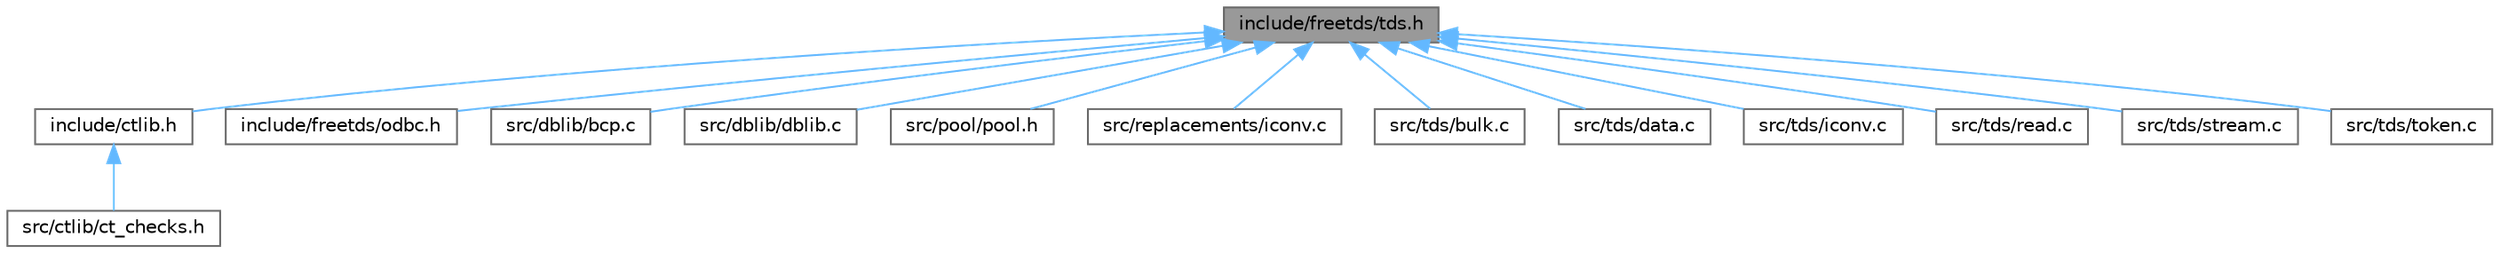 digraph "include/freetds/tds.h"
{
 // LATEX_PDF_SIZE
  bgcolor="transparent";
  edge [fontname=Helvetica,fontsize=10,labelfontname=Helvetica,labelfontsize=10];
  node [fontname=Helvetica,fontsize=10,shape=box,height=0.2,width=0.4];
  Node1 [id="Node000001",label="include/freetds/tds.h",height=0.2,width=0.4,color="gray40", fillcolor="grey60", style="filled", fontcolor="black",tooltip="Main include file for libtds."];
  Node1 -> Node2 [id="edge1_Node000001_Node000002",dir="back",color="steelblue1",style="solid",tooltip=" "];
  Node2 [id="Node000002",label="include/ctlib.h",height=0.2,width=0.4,color="grey40", fillcolor="white", style="filled",URL="$a00374_source.html",tooltip=" "];
  Node2 -> Node3 [id="edge2_Node000002_Node000003",dir="back",color="steelblue1",style="solid",tooltip=" "];
  Node3 [id="Node000003",label="src/ctlib/ct_checks.h",height=0.2,width=0.4,color="grey40", fillcolor="white", style="filled",URL="$a00071_source.html",tooltip=" "];
  Node1 -> Node4 [id="edge3_Node000001_Node000004",dir="back",color="steelblue1",style="solid",tooltip=" "];
  Node4 [id="Node000004",label="include/freetds/odbc.h",height=0.2,width=0.4,color="grey40", fillcolor="white", style="filled",URL="$a00404_source.html",tooltip=" "];
  Node1 -> Node5 [id="edge4_Node000001_Node000005",dir="back",color="steelblue1",style="solid",tooltip=" "];
  Node5 [id="Node000005",label="src/dblib/bcp.c",height=0.2,width=0.4,color="grey40", fillcolor="white", style="filled",URL="$a01452.html",tooltip="Implementation of db-lib bulk copy functions."];
  Node1 -> Node6 [id="edge5_Node000001_Node000006",dir="back",color="steelblue1",style="solid",tooltip=" "];
  Node6 [id="Node000006",label="src/dblib/dblib.c",height=0.2,width=0.4,color="grey40", fillcolor="white", style="filled",URL="$a00089.html",tooltip="Main implementation file for db-lib."];
  Node1 -> Node7 [id="edge6_Node000001_Node000007",dir="back",color="steelblue1",style="solid",tooltip=" "];
  Node7 [id="Node000007",label="src/pool/pool.h",height=0.2,width=0.4,color="grey40", fillcolor="white", style="filled",URL="$a00170_source.html",tooltip=" "];
  Node1 -> Node8 [id="edge7_Node000001_Node000008",dir="back",color="steelblue1",style="solid",tooltip=" "];
  Node8 [id="Node000008",label="src/replacements/iconv.c",height=0.2,width=0.4,color="grey40", fillcolor="white", style="filled",URL="$a01476.html",tooltip="This file implements a very simple iconv."];
  Node1 -> Node9 [id="edge8_Node000001_Node000009",dir="back",color="steelblue1",style="solid",tooltip=" "];
  Node9 [id="Node000009",label="src/tds/bulk.c",height=0.2,width=0.4,color="grey40", fillcolor="white", style="filled",URL="$a00251.html",tooltip="Handle bulk copy."];
  Node1 -> Node10 [id="edge9_Node000001_Node000010",dir="back",color="steelblue1",style="solid",tooltip=" "];
  Node10 [id="Node000010",label="src/tds/data.c",height=0.2,width=0.4,color="grey40", fillcolor="white", style="filled",URL="$a00260.html",tooltip="Handle different data handling from network."];
  Node1 -> Node11 [id="edge10_Node000001_Node000011",dir="back",color="steelblue1",style="solid",tooltip=" "];
  Node11 [id="Node000011",label="src/tds/iconv.c",height=0.2,width=0.4,color="grey40", fillcolor="white", style="filled",URL="$a01479.html",tooltip="Handle character conversions to/from server."];
  Node1 -> Node12 [id="edge11_Node000001_Node000012",dir="back",color="steelblue1",style="solid",tooltip=" "];
  Node12 [id="Node000012",label="src/tds/read.c",height=0.2,width=0.4,color="grey40", fillcolor="white", style="filled",URL="$a00296.html",tooltip="Grab data from TDS packets."];
  Node1 -> Node13 [id="edge12_Node000001_Node000013",dir="back",color="steelblue1",style="solid",tooltip=" "];
  Node13 [id="Node000013",label="src/tds/stream.c",height=0.2,width=0.4,color="grey40", fillcolor="white", style="filled",URL="$a01467.html",tooltip="Handle stream of data."];
  Node1 -> Node14 [id="edge13_Node000001_Node000014",dir="back",color="steelblue1",style="solid",tooltip=" "];
  Node14 [id="Node000014",label="src/tds/token.c",height=0.2,width=0.4,color="grey40", fillcolor="white", style="filled",URL="$a00248.html",tooltip="Contains all routines to get replies from server."];
}
